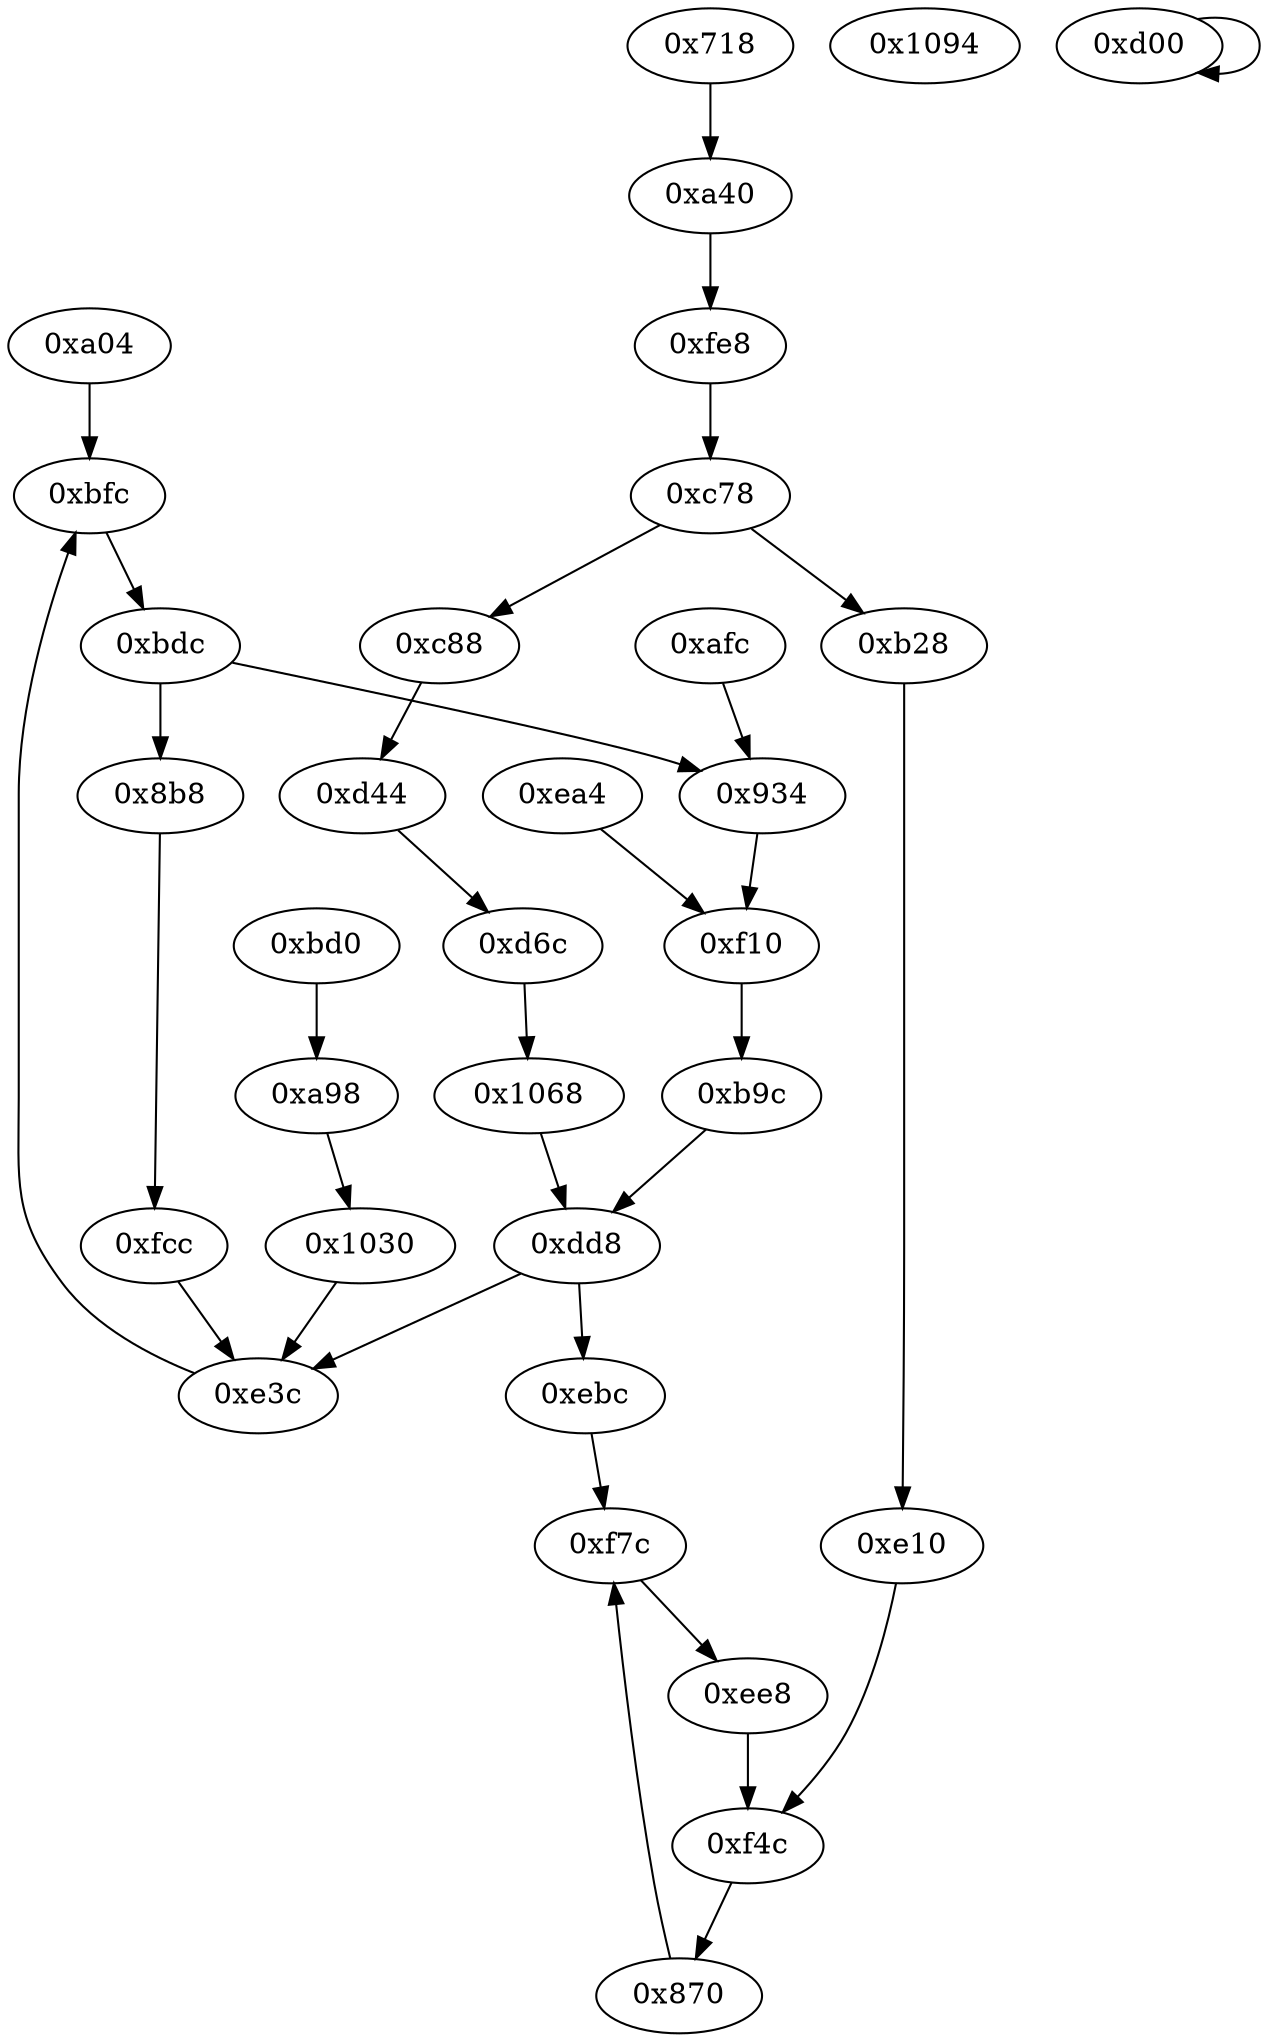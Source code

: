 digraph "" {
	"0xa04"	 [opcode="[u'ldr', u'ldr', u'ldr', u'b']"];
	"0xbfc"	 [opcode="[u'ldr', u'ldr', u'mov', u'cmp', u'mov', u'mov', u'strb', u'ldr', u'ldr', u'ldr', u'add', u'sub', u'sub', u'mul', u'eor', u'and', \
u'ldr', u'mov', u'mov', u'ldr', u'ldr', u'cmp', u'mov', u'teq', u'ldr', u'mov', u'cmp', u'mov', u'cmp', u'mov', u'b']"];
	"0xa04" -> "0xbfc";
	"0xfe8"	 [opcode="[u'sub', u'mov', u'str', u'cmp', u'mov', u'ldr', u'mov', u'strb', u'ldr', u'ldr', u'rsb', u'mvn', u'mul', u'eor', u'and', u'ldr', \
u'ldr', u'ldr']"];
	"0xc78"	 [opcode="[u'ldrb', u'ldr', u'ldr', u'b']"];
	"0xfe8" -> "0xc78";
	"0xb9c"	 [opcode="[u'ldr', u'ldr', u'mov', u'b']"];
	"0xdd8"	 [opcode="[u'str', u'str', u'ldr', u'ldr', u'ldrb', u'str', u'ldr', u'ldrb', u'str', u'ldr', u'ldr']"];
	"0xb9c" -> "0xdd8";
	"0xe10"	 [opcode="[u'ldr', u'ldr', u'ldr', u'rsb', u'mvn', u'mul', u'mvn', u'ldr', u'ldr', u'ldr', u'b']"];
	"0xf4c"	 [opcode="[u'orr', u'cmn', u'mov', u'mov', u'cmp', u'mov', u'mov', u'mov', u'cmn', u'mov', u'mov', u'b']"];
	"0xe10" -> "0xf4c";
	"0xa40"	 [opcode="[u'ldrb', u'ldrb', u'ldr', u'ldr', u'cmp', u'mov', u'mov', u'cmp', u'mov', u'teq', u'mov', u'b']"];
	"0xa40" -> "0xfe8";
	"0xb28"	 [opcode="[u'ldr', u'ldr', u'ldr', u'ldr', u'mov', u'rsb', u'cmp', u'mvn', u'mov', u'mul', u'mov', u'mvn', u'orr', u'cmn', u'mov', u'teq', \
u'ldr', u'mov', u'cmn', u'mov', u'mov', u'b']"];
	"0xb28" -> "0xe10";
	"0xbd0"	 [opcode="[u'ldr', u'ldr', u'b']"];
	"0xa98"	 [opcode="[u'ldr', u'ldr', u'rsb', u'rsb', u'str', u'ldr', u'ldr', u'sub', u'mul', u'eor', u'and', u'ldr', u'ldr', u'ldr', u'b']"];
	"0xbd0" -> "0xa98";
	"0xc78" -> "0xb28";
	"0xc88"	 [opcode="[u'str', u'ldr', u'str', u'ldr', u'ldr', u'bl', u'mov', u'ldr', u'ldr', u'ldr', u'sub', u'sub', u'add', u'mul', u'ldr', u'mvn', \
u'orr', u'cmn', u'mov', u'ldr', u'mov', u'strb', u'mov', u'cmp', u'mov', u'strb', u'ldr', u'ldr', u'ldr', u'b']"];
	"0xc78" -> "0xc88";
	"0xea4"	 [opcode="[u'ldr', u'ldr', u'ldr', u'ldr', u'ldr', u'b']"];
	"0xf10"	 [opcode="[u'ldr', u'ldr', u'add', u'str', u'ldr', u'ldr', u'ldr', u'add', u'sub', u'sub', u'mul', u'mvn', u'ldr', u'ldr', u'ldr']"];
	"0xea4" -> "0xf10";
	"0x1094"	 [opcode="[u'ldr', u'ldr', u'ldr', u'ldr', u'ldr', u'sub', u'sub', u'pop']"];
	"0x8b8"	 [opcode="[u'ldr', u'ldr', u'ldr', u'ldr', u'mov', u'sub', u'cmp', u'mul', u'mov', u'mov', u'mvn', u'ldr', u'orr', u'cmn', u'mov', u'teq', \
u'ldr', u'b']"];
	"0xfcc"	 [opcode="[u'mov', u'cmn', u'mov', u'mov']"];
	"0x8b8" -> "0xfcc";
	"0x1030"	 [opcode="[u'mov', u'mov', u'cmp', u'mov', u'cmp', u'mov', u'mov', u'cmp', u'mov', u'mov', u'b']"];
	"0xe3c"	 [opcode="[u'ldr', u'ldr', u'ldr', u'ldr', u'ldr', u'add', u'sub', u'sub', u'mul', u'eor', u'and', u'ldr', u'mov', u'mov', u'ldr', u'cmp', \
u'mov', u'cmp', u'mov', u'mov', u'cmp', u'mov', u'mov', u'teq', u'mov', u'b']"];
	"0x1030" -> "0xe3c";
	"0xafc"	 [opcode="[u'ldr', u'str', u'ldr', u'b']"];
	"0x934"	 [opcode="[u'ldr', u'mov', u'str', u'ldr', u'ldr', u'ldr', u'add', u'sub', u'sub', u'mul', u'mov', u'eor', u'and', u'ldr', u'mov', u'ldr', \
u'cmp', u'mov', u'teq', u'ldr', u'ldr', u'mov', u'cmp', u'mov', u'mov', u'cmp', u'mov', u'b']"];
	"0xafc" -> "0x934";
	"0x718"	 [opcode="[u'push', u'add', u'sub', u'mov', u'ldr', u'mov', u'mvn', u'ldr', u'ldr', u'str', u'ldr', u'ldr', u'ldr', u'sub', u'sub', u'add', \
u'mul', u'mov', u'mvn', u'ldr', u'orr', u'cmn', u'mov', u'mov', u'ldr', u'strb', u'cmp', u'mov', u'strb', u'ldr', u'ldr', u'ldr', \
u'str', u'ldr', u'str', u'ldr', u'str', u'ldr', u'str', u'ldr', u'str', u'ldr', u'str', u'ldr', u'str', u'ldr', u'ldr', u'str', \
u'ldr', u'str', u'ldr', u'str', u'ldr', u'str', u'ldr', u'str', u'ldr', u'str', u'ldr', u'add', u'str', u'str', u'str', u'b']"];
	"0x718" -> "0xa40";
	"0xee8"	 [opcode="[u'ldr', u'ldr', u'ldr', u'sub', u'mul', u'mvn', u'ldr', u'ldr', u'ldr', u'b']"];
	"0xee8" -> "0xf4c";
	"0xebc"	 [opcode="[u'ldr', u'ldr', u'ldr', u'mov', u'bl', u'ldr', u'mov', u'mov']"];
	"0xf7c"	 [opcode="[u'ldr', u'ldr', u'str', u'ldr', u'ldr', u'ldr', u'rsb', u'mov', u'mvn', u'mul', u'mov', u'mvn', u'ldr', u'cmp', u'orr', u'mov', \
u'cmn', u'mov', u'teq', u'ldr']"];
	"0xebc" -> "0xf7c";
	"0xd44"	 [opcode="[u'ldrb', u'ldrb', u'mov', u'cmp', u'mov', u'cmp', u'mov', u'teq', u'mov', u'b']"];
	"0xc88" -> "0xd44";
	"0xf7c" -> "0xee8";
	"0xe3c" -> "0xbfc";
	"0xfcc" -> "0xe3c";
	"0xd6c"	 [opcode="[u'mov', u'bl', u'ldr', u'ldr', u'ldr', u'ldr', u'add', u'sub', u'sub', u'mul', u'mvn', u'ldr', u'ldr', u'orr', u'mov', u'cmn', \
u'mov', u'cmp', u'mov', u'mov', u'mov', u'cmn', u'mov', u'mov', u'teq', u'mov', u'b']"];
	"0x1068"	 [opcode="[u'ldr', u'ldr', u'mov', u'mov', u'str', u'ldr', u'ldrb', u'strb', u'mov', u'b']"];
	"0xd6c" -> "0x1068";
	"0x870"	 [opcode="[u'mov', u'b']"];
	"0x870" -> "0xf7c";
	"0xd44" -> "0xd6c";
	"0xbdc"	 [opcode="[u'ldrb', u'ldr', u'cmp', u'ldr', u'mov', u'ldr', u'str', u'b']"];
	"0xbdc" -> "0x8b8";
	"0xbdc" -> "0x934";
	"0xd00"	 [opcode="[u'mov', u'bl', u'mov', u'b']"];
	"0xd00" -> "0xd00";
	"0x1068" -> "0xdd8";
	"0xbfc" -> "0xbdc";
	"0x934" -> "0xf10";
	"0xa98" -> "0x1030";
	"0xf4c" -> "0x870";
	"0xdd8" -> "0xebc";
	"0xdd8" -> "0xe3c";
	"0xf10" -> "0xb9c";
}
